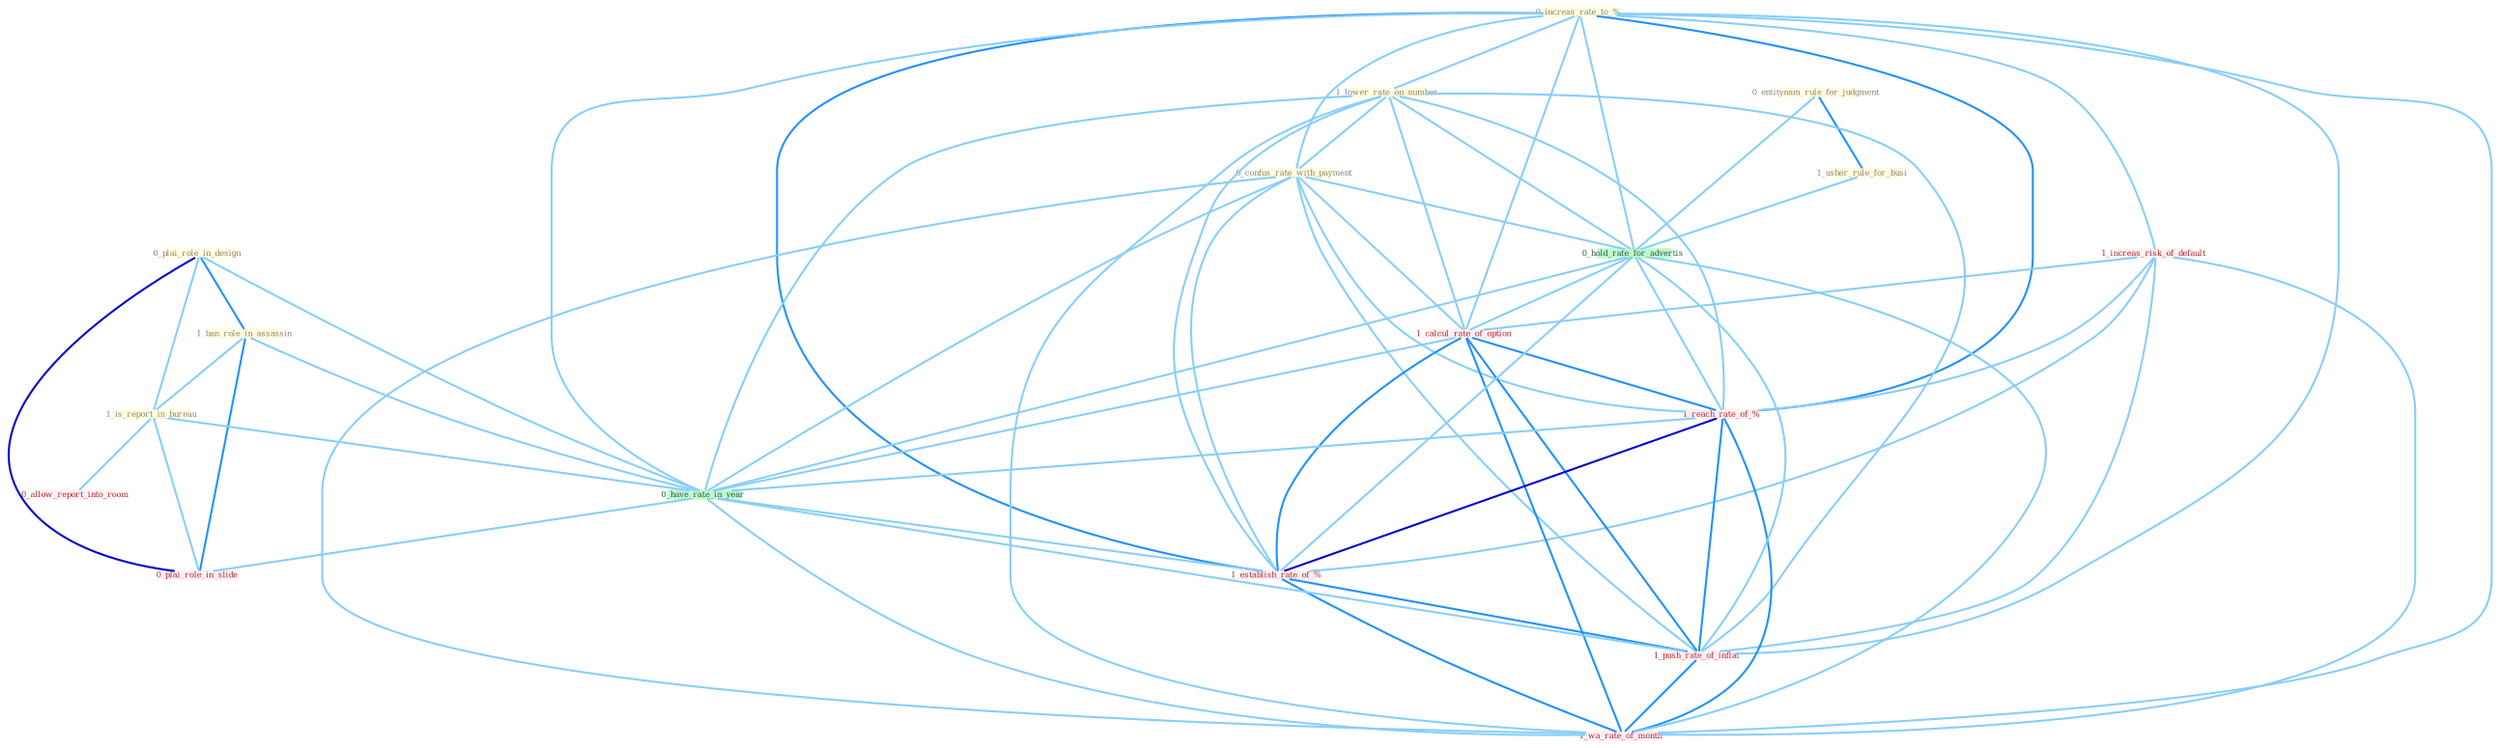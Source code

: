 Graph G{ 
    node
    [shape=polygon,style=filled,width=.5,height=.06,color="#BDFCC9",fixedsize=true,fontsize=4,
    fontcolor="#2f4f4f"];
    {node
    [color="#ffffe0", fontcolor="#8b7d6b"] "0_plai_role_in_design " "0_increas_rate_to_% " "1_ban_role_in_assassin " "0_entitynam_rule_for_judgment " "1_lower_rate_on_number " "0_confus_rate_with_payment " "1_usher_rule_for_busi " "1_is_report_in_bureau "}
{node [color="#fff0f5", fontcolor="#b22222"] "1_increas_risk_of_default " "0_allow_report_into_room " "1_calcul_rate_of_option " "1_reach_rate_of_% " "1_establish_rate_of_% " "0_plai_role_in_slide " "1_push_rate_of_inflat " "1_wa_rate_of_month "}
edge [color="#B0E2FF"];

	"0_plai_role_in_design " -- "1_ban_role_in_assassin " [w="2", color="#1e90ff" , len=0.8];
	"0_plai_role_in_design " -- "1_is_report_in_bureau " [w="1", color="#87cefa" ];
	"0_plai_role_in_design " -- "0_have_rate_in_year " [w="1", color="#87cefa" ];
	"0_plai_role_in_design " -- "0_plai_role_in_slide " [w="3", color="#0000cd" , len=0.6];
	"0_increas_rate_to_% " -- "1_lower_rate_on_number " [w="1", color="#87cefa" ];
	"0_increas_rate_to_% " -- "0_confus_rate_with_payment " [w="1", color="#87cefa" ];
	"0_increas_rate_to_% " -- "1_increas_risk_of_default " [w="1", color="#87cefa" ];
	"0_increas_rate_to_% " -- "0_hold_rate_for_advertis " [w="1", color="#87cefa" ];
	"0_increas_rate_to_% " -- "1_calcul_rate_of_option " [w="1", color="#87cefa" ];
	"0_increas_rate_to_% " -- "1_reach_rate_of_% " [w="2", color="#1e90ff" , len=0.8];
	"0_increas_rate_to_% " -- "0_have_rate_in_year " [w="1", color="#87cefa" ];
	"0_increas_rate_to_% " -- "1_establish_rate_of_% " [w="2", color="#1e90ff" , len=0.8];
	"0_increas_rate_to_% " -- "1_push_rate_of_inflat " [w="1", color="#87cefa" ];
	"0_increas_rate_to_% " -- "1_wa_rate_of_month " [w="1", color="#87cefa" ];
	"1_ban_role_in_assassin " -- "1_is_report_in_bureau " [w="1", color="#87cefa" ];
	"1_ban_role_in_assassin " -- "0_have_rate_in_year " [w="1", color="#87cefa" ];
	"1_ban_role_in_assassin " -- "0_plai_role_in_slide " [w="2", color="#1e90ff" , len=0.8];
	"0_entitynam_rule_for_judgment " -- "1_usher_rule_for_busi " [w="2", color="#1e90ff" , len=0.8];
	"0_entitynam_rule_for_judgment " -- "0_hold_rate_for_advertis " [w="1", color="#87cefa" ];
	"1_lower_rate_on_number " -- "0_confus_rate_with_payment " [w="1", color="#87cefa" ];
	"1_lower_rate_on_number " -- "0_hold_rate_for_advertis " [w="1", color="#87cefa" ];
	"1_lower_rate_on_number " -- "1_calcul_rate_of_option " [w="1", color="#87cefa" ];
	"1_lower_rate_on_number " -- "1_reach_rate_of_% " [w="1", color="#87cefa" ];
	"1_lower_rate_on_number " -- "0_have_rate_in_year " [w="1", color="#87cefa" ];
	"1_lower_rate_on_number " -- "1_establish_rate_of_% " [w="1", color="#87cefa" ];
	"1_lower_rate_on_number " -- "1_push_rate_of_inflat " [w="1", color="#87cefa" ];
	"1_lower_rate_on_number " -- "1_wa_rate_of_month " [w="1", color="#87cefa" ];
	"0_confus_rate_with_payment " -- "0_hold_rate_for_advertis " [w="1", color="#87cefa" ];
	"0_confus_rate_with_payment " -- "1_calcul_rate_of_option " [w="1", color="#87cefa" ];
	"0_confus_rate_with_payment " -- "1_reach_rate_of_% " [w="1", color="#87cefa" ];
	"0_confus_rate_with_payment " -- "0_have_rate_in_year " [w="1", color="#87cefa" ];
	"0_confus_rate_with_payment " -- "1_establish_rate_of_% " [w="1", color="#87cefa" ];
	"0_confus_rate_with_payment " -- "1_push_rate_of_inflat " [w="1", color="#87cefa" ];
	"0_confus_rate_with_payment " -- "1_wa_rate_of_month " [w="1", color="#87cefa" ];
	"1_usher_rule_for_busi " -- "0_hold_rate_for_advertis " [w="1", color="#87cefa" ];
	"1_is_report_in_bureau " -- "0_allow_report_into_room " [w="1", color="#87cefa" ];
	"1_is_report_in_bureau " -- "0_have_rate_in_year " [w="1", color="#87cefa" ];
	"1_is_report_in_bureau " -- "0_plai_role_in_slide " [w="1", color="#87cefa" ];
	"1_increas_risk_of_default " -- "1_calcul_rate_of_option " [w="1", color="#87cefa" ];
	"1_increas_risk_of_default " -- "1_reach_rate_of_% " [w="1", color="#87cefa" ];
	"1_increas_risk_of_default " -- "1_establish_rate_of_% " [w="1", color="#87cefa" ];
	"1_increas_risk_of_default " -- "1_push_rate_of_inflat " [w="1", color="#87cefa" ];
	"1_increas_risk_of_default " -- "1_wa_rate_of_month " [w="1", color="#87cefa" ];
	"0_hold_rate_for_advertis " -- "1_calcul_rate_of_option " [w="1", color="#87cefa" ];
	"0_hold_rate_for_advertis " -- "1_reach_rate_of_% " [w="1", color="#87cefa" ];
	"0_hold_rate_for_advertis " -- "0_have_rate_in_year " [w="1", color="#87cefa" ];
	"0_hold_rate_for_advertis " -- "1_establish_rate_of_% " [w="1", color="#87cefa" ];
	"0_hold_rate_for_advertis " -- "1_push_rate_of_inflat " [w="1", color="#87cefa" ];
	"0_hold_rate_for_advertis " -- "1_wa_rate_of_month " [w="1", color="#87cefa" ];
	"1_calcul_rate_of_option " -- "1_reach_rate_of_% " [w="2", color="#1e90ff" , len=0.8];
	"1_calcul_rate_of_option " -- "0_have_rate_in_year " [w="1", color="#87cefa" ];
	"1_calcul_rate_of_option " -- "1_establish_rate_of_% " [w="2", color="#1e90ff" , len=0.8];
	"1_calcul_rate_of_option " -- "1_push_rate_of_inflat " [w="2", color="#1e90ff" , len=0.8];
	"1_calcul_rate_of_option " -- "1_wa_rate_of_month " [w="2", color="#1e90ff" , len=0.8];
	"1_reach_rate_of_% " -- "0_have_rate_in_year " [w="1", color="#87cefa" ];
	"1_reach_rate_of_% " -- "1_establish_rate_of_% " [w="3", color="#0000cd" , len=0.6];
	"1_reach_rate_of_% " -- "1_push_rate_of_inflat " [w="2", color="#1e90ff" , len=0.8];
	"1_reach_rate_of_% " -- "1_wa_rate_of_month " [w="2", color="#1e90ff" , len=0.8];
	"0_have_rate_in_year " -- "1_establish_rate_of_% " [w="1", color="#87cefa" ];
	"0_have_rate_in_year " -- "0_plai_role_in_slide " [w="1", color="#87cefa" ];
	"0_have_rate_in_year " -- "1_push_rate_of_inflat " [w="1", color="#87cefa" ];
	"0_have_rate_in_year " -- "1_wa_rate_of_month " [w="1", color="#87cefa" ];
	"1_establish_rate_of_% " -- "1_push_rate_of_inflat " [w="2", color="#1e90ff" , len=0.8];
	"1_establish_rate_of_% " -- "1_wa_rate_of_month " [w="2", color="#1e90ff" , len=0.8];
	"1_push_rate_of_inflat " -- "1_wa_rate_of_month " [w="2", color="#1e90ff" , len=0.8];
}